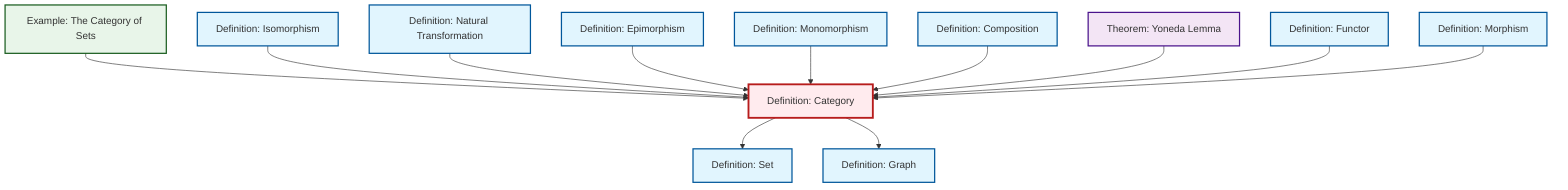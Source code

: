 graph TD
    classDef definition fill:#e1f5fe,stroke:#01579b,stroke-width:2px
    classDef theorem fill:#f3e5f5,stroke:#4a148c,stroke-width:2px
    classDef axiom fill:#fff3e0,stroke:#e65100,stroke-width:2px
    classDef example fill:#e8f5e9,stroke:#1b5e20,stroke-width:2px
    classDef current fill:#ffebee,stroke:#b71c1c,stroke-width:3px
    def-natural-transformation["Definition: Natural Transformation"]:::definition
    def-epimorphism["Definition: Epimorphism"]:::definition
    def-graph["Definition: Graph"]:::definition
    def-isomorphism["Definition: Isomorphism"]:::definition
    def-monomorphism["Definition: Monomorphism"]:::definition
    def-set["Definition: Set"]:::definition
    def-category["Definition: Category"]:::definition
    ex-set-category["Example: The Category of Sets"]:::example
    def-morphism["Definition: Morphism"]:::definition
    def-composition["Definition: Composition"]:::definition
    def-functor["Definition: Functor"]:::definition
    thm-yoneda["Theorem: Yoneda Lemma"]:::theorem
    def-category --> def-set
    ex-set-category --> def-category
    def-isomorphism --> def-category
    def-natural-transformation --> def-category
    def-epimorphism --> def-category
    def-monomorphism --> def-category
    def-composition --> def-category
    thm-yoneda --> def-category
    def-functor --> def-category
    def-category --> def-graph
    def-morphism --> def-category
    class def-category current